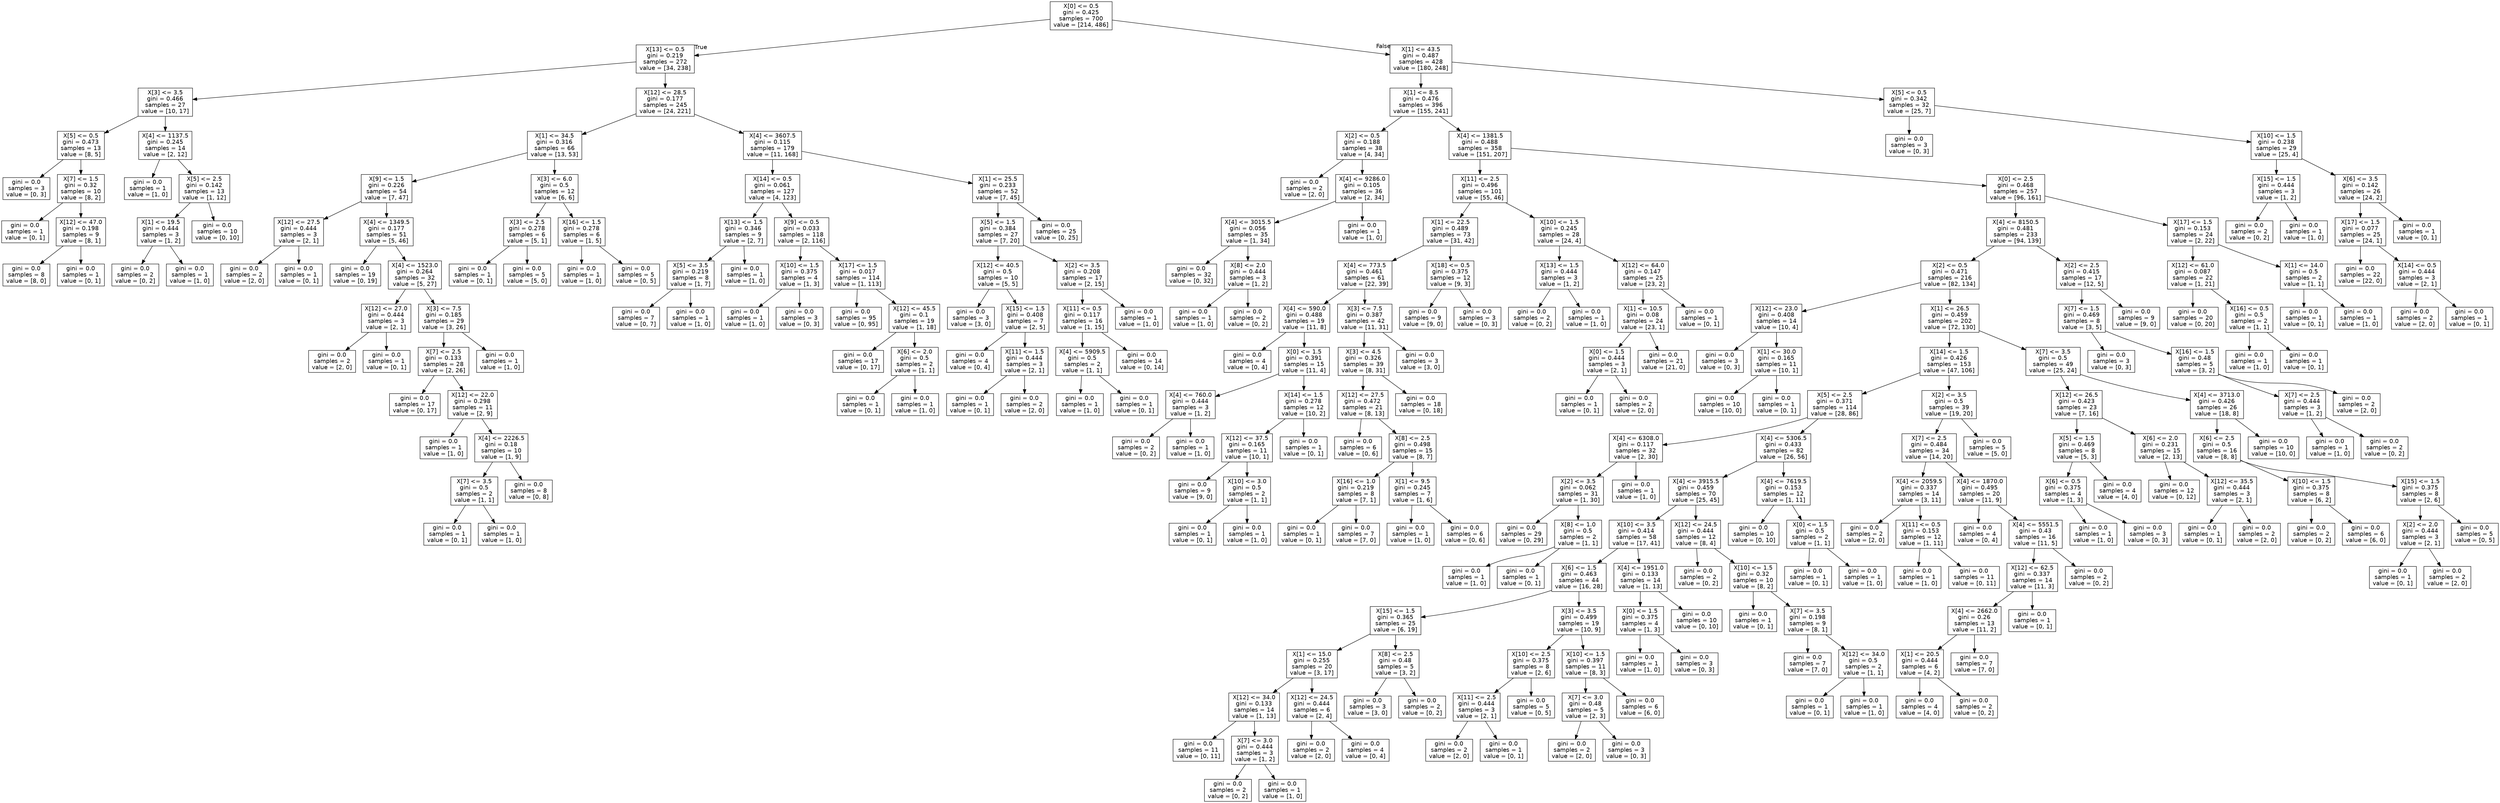 digraph Tree {
node [shape=box, fontname="helvetica"] ;
edge [fontname="helvetica"] ;
0 [label="X[0] <= 0.5\ngini = 0.425\nsamples = 700\nvalue = [214, 486]"] ;
1 [label="X[13] <= 0.5\ngini = 0.219\nsamples = 272\nvalue = [34, 238]"] ;
0 -> 1 [labeldistance=2.5, labelangle=45, headlabel="True"] ;
2 [label="X[3] <= 3.5\ngini = 0.466\nsamples = 27\nvalue = [10, 17]"] ;
1 -> 2 ;
3 [label="X[5] <= 0.5\ngini = 0.473\nsamples = 13\nvalue = [8, 5]"] ;
2 -> 3 ;
4 [label="gini = 0.0\nsamples = 3\nvalue = [0, 3]"] ;
3 -> 4 ;
5 [label="X[7] <= 1.5\ngini = 0.32\nsamples = 10\nvalue = [8, 2]"] ;
3 -> 5 ;
6 [label="gini = 0.0\nsamples = 1\nvalue = [0, 1]"] ;
5 -> 6 ;
7 [label="X[12] <= 47.0\ngini = 0.198\nsamples = 9\nvalue = [8, 1]"] ;
5 -> 7 ;
8 [label="gini = 0.0\nsamples = 8\nvalue = [8, 0]"] ;
7 -> 8 ;
9 [label="gini = 0.0\nsamples = 1\nvalue = [0, 1]"] ;
7 -> 9 ;
10 [label="X[4] <= 1137.5\ngini = 0.245\nsamples = 14\nvalue = [2, 12]"] ;
2 -> 10 ;
11 [label="gini = 0.0\nsamples = 1\nvalue = [1, 0]"] ;
10 -> 11 ;
12 [label="X[5] <= 2.5\ngini = 0.142\nsamples = 13\nvalue = [1, 12]"] ;
10 -> 12 ;
13 [label="X[1] <= 19.5\ngini = 0.444\nsamples = 3\nvalue = [1, 2]"] ;
12 -> 13 ;
14 [label="gini = 0.0\nsamples = 2\nvalue = [0, 2]"] ;
13 -> 14 ;
15 [label="gini = 0.0\nsamples = 1\nvalue = [1, 0]"] ;
13 -> 15 ;
16 [label="gini = 0.0\nsamples = 10\nvalue = [0, 10]"] ;
12 -> 16 ;
17 [label="X[12] <= 28.5\ngini = 0.177\nsamples = 245\nvalue = [24, 221]"] ;
1 -> 17 ;
18 [label="X[1] <= 34.5\ngini = 0.316\nsamples = 66\nvalue = [13, 53]"] ;
17 -> 18 ;
19 [label="X[9] <= 1.5\ngini = 0.226\nsamples = 54\nvalue = [7, 47]"] ;
18 -> 19 ;
20 [label="X[12] <= 27.5\ngini = 0.444\nsamples = 3\nvalue = [2, 1]"] ;
19 -> 20 ;
21 [label="gini = 0.0\nsamples = 2\nvalue = [2, 0]"] ;
20 -> 21 ;
22 [label="gini = 0.0\nsamples = 1\nvalue = [0, 1]"] ;
20 -> 22 ;
23 [label="X[4] <= 1349.5\ngini = 0.177\nsamples = 51\nvalue = [5, 46]"] ;
19 -> 23 ;
24 [label="gini = 0.0\nsamples = 19\nvalue = [0, 19]"] ;
23 -> 24 ;
25 [label="X[4] <= 1523.0\ngini = 0.264\nsamples = 32\nvalue = [5, 27]"] ;
23 -> 25 ;
26 [label="X[12] <= 27.0\ngini = 0.444\nsamples = 3\nvalue = [2, 1]"] ;
25 -> 26 ;
27 [label="gini = 0.0\nsamples = 2\nvalue = [2, 0]"] ;
26 -> 27 ;
28 [label="gini = 0.0\nsamples = 1\nvalue = [0, 1]"] ;
26 -> 28 ;
29 [label="X[3] <= 7.5\ngini = 0.185\nsamples = 29\nvalue = [3, 26]"] ;
25 -> 29 ;
30 [label="X[7] <= 2.5\ngini = 0.133\nsamples = 28\nvalue = [2, 26]"] ;
29 -> 30 ;
31 [label="gini = 0.0\nsamples = 17\nvalue = [0, 17]"] ;
30 -> 31 ;
32 [label="X[12] <= 22.0\ngini = 0.298\nsamples = 11\nvalue = [2, 9]"] ;
30 -> 32 ;
33 [label="gini = 0.0\nsamples = 1\nvalue = [1, 0]"] ;
32 -> 33 ;
34 [label="X[4] <= 2226.5\ngini = 0.18\nsamples = 10\nvalue = [1, 9]"] ;
32 -> 34 ;
35 [label="X[7] <= 3.5\ngini = 0.5\nsamples = 2\nvalue = [1, 1]"] ;
34 -> 35 ;
36 [label="gini = 0.0\nsamples = 1\nvalue = [0, 1]"] ;
35 -> 36 ;
37 [label="gini = 0.0\nsamples = 1\nvalue = [1, 0]"] ;
35 -> 37 ;
38 [label="gini = 0.0\nsamples = 8\nvalue = [0, 8]"] ;
34 -> 38 ;
39 [label="gini = 0.0\nsamples = 1\nvalue = [1, 0]"] ;
29 -> 39 ;
40 [label="X[3] <= 6.0\ngini = 0.5\nsamples = 12\nvalue = [6, 6]"] ;
18 -> 40 ;
41 [label="X[3] <= 2.5\ngini = 0.278\nsamples = 6\nvalue = [5, 1]"] ;
40 -> 41 ;
42 [label="gini = 0.0\nsamples = 1\nvalue = [0, 1]"] ;
41 -> 42 ;
43 [label="gini = 0.0\nsamples = 5\nvalue = [5, 0]"] ;
41 -> 43 ;
44 [label="X[16] <= 1.5\ngini = 0.278\nsamples = 6\nvalue = [1, 5]"] ;
40 -> 44 ;
45 [label="gini = 0.0\nsamples = 1\nvalue = [1, 0]"] ;
44 -> 45 ;
46 [label="gini = 0.0\nsamples = 5\nvalue = [0, 5]"] ;
44 -> 46 ;
47 [label="X[4] <= 3607.5\ngini = 0.115\nsamples = 179\nvalue = [11, 168]"] ;
17 -> 47 ;
48 [label="X[14] <= 0.5\ngini = 0.061\nsamples = 127\nvalue = [4, 123]"] ;
47 -> 48 ;
49 [label="X[13] <= 1.5\ngini = 0.346\nsamples = 9\nvalue = [2, 7]"] ;
48 -> 49 ;
50 [label="X[5] <= 3.5\ngini = 0.219\nsamples = 8\nvalue = [1, 7]"] ;
49 -> 50 ;
51 [label="gini = 0.0\nsamples = 7\nvalue = [0, 7]"] ;
50 -> 51 ;
52 [label="gini = 0.0\nsamples = 1\nvalue = [1, 0]"] ;
50 -> 52 ;
53 [label="gini = 0.0\nsamples = 1\nvalue = [1, 0]"] ;
49 -> 53 ;
54 [label="X[9] <= 0.5\ngini = 0.033\nsamples = 118\nvalue = [2, 116]"] ;
48 -> 54 ;
55 [label="X[10] <= 1.5\ngini = 0.375\nsamples = 4\nvalue = [1, 3]"] ;
54 -> 55 ;
56 [label="gini = 0.0\nsamples = 1\nvalue = [1, 0]"] ;
55 -> 56 ;
57 [label="gini = 0.0\nsamples = 3\nvalue = [0, 3]"] ;
55 -> 57 ;
58 [label="X[17] <= 1.5\ngini = 0.017\nsamples = 114\nvalue = [1, 113]"] ;
54 -> 58 ;
59 [label="gini = 0.0\nsamples = 95\nvalue = [0, 95]"] ;
58 -> 59 ;
60 [label="X[12] <= 45.5\ngini = 0.1\nsamples = 19\nvalue = [1, 18]"] ;
58 -> 60 ;
61 [label="gini = 0.0\nsamples = 17\nvalue = [0, 17]"] ;
60 -> 61 ;
62 [label="X[6] <= 2.0\ngini = 0.5\nsamples = 2\nvalue = [1, 1]"] ;
60 -> 62 ;
63 [label="gini = 0.0\nsamples = 1\nvalue = [0, 1]"] ;
62 -> 63 ;
64 [label="gini = 0.0\nsamples = 1\nvalue = [1, 0]"] ;
62 -> 64 ;
65 [label="X[1] <= 25.5\ngini = 0.233\nsamples = 52\nvalue = [7, 45]"] ;
47 -> 65 ;
66 [label="X[5] <= 1.5\ngini = 0.384\nsamples = 27\nvalue = [7, 20]"] ;
65 -> 66 ;
67 [label="X[12] <= 40.5\ngini = 0.5\nsamples = 10\nvalue = [5, 5]"] ;
66 -> 67 ;
68 [label="gini = 0.0\nsamples = 3\nvalue = [3, 0]"] ;
67 -> 68 ;
69 [label="X[15] <= 1.5\ngini = 0.408\nsamples = 7\nvalue = [2, 5]"] ;
67 -> 69 ;
70 [label="gini = 0.0\nsamples = 4\nvalue = [0, 4]"] ;
69 -> 70 ;
71 [label="X[11] <= 1.5\ngini = 0.444\nsamples = 3\nvalue = [2, 1]"] ;
69 -> 71 ;
72 [label="gini = 0.0\nsamples = 1\nvalue = [0, 1]"] ;
71 -> 72 ;
73 [label="gini = 0.0\nsamples = 2\nvalue = [2, 0]"] ;
71 -> 73 ;
74 [label="X[2] <= 3.5\ngini = 0.208\nsamples = 17\nvalue = [2, 15]"] ;
66 -> 74 ;
75 [label="X[11] <= 0.5\ngini = 0.117\nsamples = 16\nvalue = [1, 15]"] ;
74 -> 75 ;
76 [label="X[4] <= 5909.5\ngini = 0.5\nsamples = 2\nvalue = [1, 1]"] ;
75 -> 76 ;
77 [label="gini = 0.0\nsamples = 1\nvalue = [1, 0]"] ;
76 -> 77 ;
78 [label="gini = 0.0\nsamples = 1\nvalue = [0, 1]"] ;
76 -> 78 ;
79 [label="gini = 0.0\nsamples = 14\nvalue = [0, 14]"] ;
75 -> 79 ;
80 [label="gini = 0.0\nsamples = 1\nvalue = [1, 0]"] ;
74 -> 80 ;
81 [label="gini = 0.0\nsamples = 25\nvalue = [0, 25]"] ;
65 -> 81 ;
82 [label="X[1] <= 43.5\ngini = 0.487\nsamples = 428\nvalue = [180, 248]"] ;
0 -> 82 [labeldistance=2.5, labelangle=-45, headlabel="False"] ;
83 [label="X[1] <= 8.5\ngini = 0.476\nsamples = 396\nvalue = [155, 241]"] ;
82 -> 83 ;
84 [label="X[2] <= 0.5\ngini = 0.188\nsamples = 38\nvalue = [4, 34]"] ;
83 -> 84 ;
85 [label="gini = 0.0\nsamples = 2\nvalue = [2, 0]"] ;
84 -> 85 ;
86 [label="X[4] <= 9286.0\ngini = 0.105\nsamples = 36\nvalue = [2, 34]"] ;
84 -> 86 ;
87 [label="X[4] <= 3015.5\ngini = 0.056\nsamples = 35\nvalue = [1, 34]"] ;
86 -> 87 ;
88 [label="gini = 0.0\nsamples = 32\nvalue = [0, 32]"] ;
87 -> 88 ;
89 [label="X[8] <= 2.0\ngini = 0.444\nsamples = 3\nvalue = [1, 2]"] ;
87 -> 89 ;
90 [label="gini = 0.0\nsamples = 1\nvalue = [1, 0]"] ;
89 -> 90 ;
91 [label="gini = 0.0\nsamples = 2\nvalue = [0, 2]"] ;
89 -> 91 ;
92 [label="gini = 0.0\nsamples = 1\nvalue = [1, 0]"] ;
86 -> 92 ;
93 [label="X[4] <= 1381.5\ngini = 0.488\nsamples = 358\nvalue = [151, 207]"] ;
83 -> 93 ;
94 [label="X[11] <= 2.5\ngini = 0.496\nsamples = 101\nvalue = [55, 46]"] ;
93 -> 94 ;
95 [label="X[1] <= 22.5\ngini = 0.489\nsamples = 73\nvalue = [31, 42]"] ;
94 -> 95 ;
96 [label="X[4] <= 773.5\ngini = 0.461\nsamples = 61\nvalue = [22, 39]"] ;
95 -> 96 ;
97 [label="X[4] <= 590.0\ngini = 0.488\nsamples = 19\nvalue = [11, 8]"] ;
96 -> 97 ;
98 [label="gini = 0.0\nsamples = 4\nvalue = [0, 4]"] ;
97 -> 98 ;
99 [label="X[0] <= 1.5\ngini = 0.391\nsamples = 15\nvalue = [11, 4]"] ;
97 -> 99 ;
100 [label="X[4] <= 760.0\ngini = 0.444\nsamples = 3\nvalue = [1, 2]"] ;
99 -> 100 ;
101 [label="gini = 0.0\nsamples = 2\nvalue = [0, 2]"] ;
100 -> 101 ;
102 [label="gini = 0.0\nsamples = 1\nvalue = [1, 0]"] ;
100 -> 102 ;
103 [label="X[14] <= 1.5\ngini = 0.278\nsamples = 12\nvalue = [10, 2]"] ;
99 -> 103 ;
104 [label="X[12] <= 37.5\ngini = 0.165\nsamples = 11\nvalue = [10, 1]"] ;
103 -> 104 ;
105 [label="gini = 0.0\nsamples = 9\nvalue = [9, 0]"] ;
104 -> 105 ;
106 [label="X[10] <= 3.0\ngini = 0.5\nsamples = 2\nvalue = [1, 1]"] ;
104 -> 106 ;
107 [label="gini = 0.0\nsamples = 1\nvalue = [0, 1]"] ;
106 -> 107 ;
108 [label="gini = 0.0\nsamples = 1\nvalue = [1, 0]"] ;
106 -> 108 ;
109 [label="gini = 0.0\nsamples = 1\nvalue = [0, 1]"] ;
103 -> 109 ;
110 [label="X[3] <= 7.5\ngini = 0.387\nsamples = 42\nvalue = [11, 31]"] ;
96 -> 110 ;
111 [label="X[3] <= 4.5\ngini = 0.326\nsamples = 39\nvalue = [8, 31]"] ;
110 -> 111 ;
112 [label="X[12] <= 27.5\ngini = 0.472\nsamples = 21\nvalue = [8, 13]"] ;
111 -> 112 ;
113 [label="gini = 0.0\nsamples = 6\nvalue = [0, 6]"] ;
112 -> 113 ;
114 [label="X[8] <= 2.5\ngini = 0.498\nsamples = 15\nvalue = [8, 7]"] ;
112 -> 114 ;
115 [label="X[16] <= 1.0\ngini = 0.219\nsamples = 8\nvalue = [7, 1]"] ;
114 -> 115 ;
116 [label="gini = 0.0\nsamples = 1\nvalue = [0, 1]"] ;
115 -> 116 ;
117 [label="gini = 0.0\nsamples = 7\nvalue = [7, 0]"] ;
115 -> 117 ;
118 [label="X[1] <= 9.5\ngini = 0.245\nsamples = 7\nvalue = [1, 6]"] ;
114 -> 118 ;
119 [label="gini = 0.0\nsamples = 1\nvalue = [1, 0]"] ;
118 -> 119 ;
120 [label="gini = 0.0\nsamples = 6\nvalue = [0, 6]"] ;
118 -> 120 ;
121 [label="gini = 0.0\nsamples = 18\nvalue = [0, 18]"] ;
111 -> 121 ;
122 [label="gini = 0.0\nsamples = 3\nvalue = [3, 0]"] ;
110 -> 122 ;
123 [label="X[18] <= 0.5\ngini = 0.375\nsamples = 12\nvalue = [9, 3]"] ;
95 -> 123 ;
124 [label="gini = 0.0\nsamples = 9\nvalue = [9, 0]"] ;
123 -> 124 ;
125 [label="gini = 0.0\nsamples = 3\nvalue = [0, 3]"] ;
123 -> 125 ;
126 [label="X[10] <= 1.5\ngini = 0.245\nsamples = 28\nvalue = [24, 4]"] ;
94 -> 126 ;
127 [label="X[13] <= 1.5\ngini = 0.444\nsamples = 3\nvalue = [1, 2]"] ;
126 -> 127 ;
128 [label="gini = 0.0\nsamples = 2\nvalue = [0, 2]"] ;
127 -> 128 ;
129 [label="gini = 0.0\nsamples = 1\nvalue = [1, 0]"] ;
127 -> 129 ;
130 [label="X[12] <= 64.0\ngini = 0.147\nsamples = 25\nvalue = [23, 2]"] ;
126 -> 130 ;
131 [label="X[1] <= 10.5\ngini = 0.08\nsamples = 24\nvalue = [23, 1]"] ;
130 -> 131 ;
132 [label="X[0] <= 1.5\ngini = 0.444\nsamples = 3\nvalue = [2, 1]"] ;
131 -> 132 ;
133 [label="gini = 0.0\nsamples = 1\nvalue = [0, 1]"] ;
132 -> 133 ;
134 [label="gini = 0.0\nsamples = 2\nvalue = [2, 0]"] ;
132 -> 134 ;
135 [label="gini = 0.0\nsamples = 21\nvalue = [21, 0]"] ;
131 -> 135 ;
136 [label="gini = 0.0\nsamples = 1\nvalue = [0, 1]"] ;
130 -> 136 ;
137 [label="X[0] <= 2.5\ngini = 0.468\nsamples = 257\nvalue = [96, 161]"] ;
93 -> 137 ;
138 [label="X[4] <= 8150.5\ngini = 0.481\nsamples = 233\nvalue = [94, 139]"] ;
137 -> 138 ;
139 [label="X[2] <= 0.5\ngini = 0.471\nsamples = 216\nvalue = [82, 134]"] ;
138 -> 139 ;
140 [label="X[12] <= 23.0\ngini = 0.408\nsamples = 14\nvalue = [10, 4]"] ;
139 -> 140 ;
141 [label="gini = 0.0\nsamples = 3\nvalue = [0, 3]"] ;
140 -> 141 ;
142 [label="X[1] <= 30.0\ngini = 0.165\nsamples = 11\nvalue = [10, 1]"] ;
140 -> 142 ;
143 [label="gini = 0.0\nsamples = 10\nvalue = [10, 0]"] ;
142 -> 143 ;
144 [label="gini = 0.0\nsamples = 1\nvalue = [0, 1]"] ;
142 -> 144 ;
145 [label="X[1] <= 26.5\ngini = 0.459\nsamples = 202\nvalue = [72, 130]"] ;
139 -> 145 ;
146 [label="X[14] <= 1.5\ngini = 0.426\nsamples = 153\nvalue = [47, 106]"] ;
145 -> 146 ;
147 [label="X[5] <= 2.5\ngini = 0.371\nsamples = 114\nvalue = [28, 86]"] ;
146 -> 147 ;
148 [label="X[4] <= 6308.0\ngini = 0.117\nsamples = 32\nvalue = [2, 30]"] ;
147 -> 148 ;
149 [label="X[2] <= 3.5\ngini = 0.062\nsamples = 31\nvalue = [1, 30]"] ;
148 -> 149 ;
150 [label="gini = 0.0\nsamples = 29\nvalue = [0, 29]"] ;
149 -> 150 ;
151 [label="X[8] <= 1.0\ngini = 0.5\nsamples = 2\nvalue = [1, 1]"] ;
149 -> 151 ;
152 [label="gini = 0.0\nsamples = 1\nvalue = [1, 0]"] ;
151 -> 152 ;
153 [label="gini = 0.0\nsamples = 1\nvalue = [0, 1]"] ;
151 -> 153 ;
154 [label="gini = 0.0\nsamples = 1\nvalue = [1, 0]"] ;
148 -> 154 ;
155 [label="X[4] <= 5306.5\ngini = 0.433\nsamples = 82\nvalue = [26, 56]"] ;
147 -> 155 ;
156 [label="X[4] <= 3915.5\ngini = 0.459\nsamples = 70\nvalue = [25, 45]"] ;
155 -> 156 ;
157 [label="X[10] <= 3.5\ngini = 0.414\nsamples = 58\nvalue = [17, 41]"] ;
156 -> 157 ;
158 [label="X[6] <= 1.5\ngini = 0.463\nsamples = 44\nvalue = [16, 28]"] ;
157 -> 158 ;
159 [label="X[15] <= 1.5\ngini = 0.365\nsamples = 25\nvalue = [6, 19]"] ;
158 -> 159 ;
160 [label="X[1] <= 15.0\ngini = 0.255\nsamples = 20\nvalue = [3, 17]"] ;
159 -> 160 ;
161 [label="X[12] <= 34.0\ngini = 0.133\nsamples = 14\nvalue = [1, 13]"] ;
160 -> 161 ;
162 [label="gini = 0.0\nsamples = 11\nvalue = [0, 11]"] ;
161 -> 162 ;
163 [label="X[7] <= 3.0\ngini = 0.444\nsamples = 3\nvalue = [1, 2]"] ;
161 -> 163 ;
164 [label="gini = 0.0\nsamples = 2\nvalue = [0, 2]"] ;
163 -> 164 ;
165 [label="gini = 0.0\nsamples = 1\nvalue = [1, 0]"] ;
163 -> 165 ;
166 [label="X[12] <= 24.5\ngini = 0.444\nsamples = 6\nvalue = [2, 4]"] ;
160 -> 166 ;
167 [label="gini = 0.0\nsamples = 2\nvalue = [2, 0]"] ;
166 -> 167 ;
168 [label="gini = 0.0\nsamples = 4\nvalue = [0, 4]"] ;
166 -> 168 ;
169 [label="X[8] <= 2.5\ngini = 0.48\nsamples = 5\nvalue = [3, 2]"] ;
159 -> 169 ;
170 [label="gini = 0.0\nsamples = 3\nvalue = [3, 0]"] ;
169 -> 170 ;
171 [label="gini = 0.0\nsamples = 2\nvalue = [0, 2]"] ;
169 -> 171 ;
172 [label="X[3] <= 3.5\ngini = 0.499\nsamples = 19\nvalue = [10, 9]"] ;
158 -> 172 ;
173 [label="X[10] <= 2.5\ngini = 0.375\nsamples = 8\nvalue = [2, 6]"] ;
172 -> 173 ;
174 [label="X[11] <= 2.5\ngini = 0.444\nsamples = 3\nvalue = [2, 1]"] ;
173 -> 174 ;
175 [label="gini = 0.0\nsamples = 2\nvalue = [2, 0]"] ;
174 -> 175 ;
176 [label="gini = 0.0\nsamples = 1\nvalue = [0, 1]"] ;
174 -> 176 ;
177 [label="gini = 0.0\nsamples = 5\nvalue = [0, 5]"] ;
173 -> 177 ;
178 [label="X[10] <= 1.5\ngini = 0.397\nsamples = 11\nvalue = [8, 3]"] ;
172 -> 178 ;
179 [label="X[7] <= 3.0\ngini = 0.48\nsamples = 5\nvalue = [2, 3]"] ;
178 -> 179 ;
180 [label="gini = 0.0\nsamples = 2\nvalue = [2, 0]"] ;
179 -> 180 ;
181 [label="gini = 0.0\nsamples = 3\nvalue = [0, 3]"] ;
179 -> 181 ;
182 [label="gini = 0.0\nsamples = 6\nvalue = [6, 0]"] ;
178 -> 182 ;
183 [label="X[4] <= 1951.0\ngini = 0.133\nsamples = 14\nvalue = [1, 13]"] ;
157 -> 183 ;
184 [label="X[0] <= 1.5\ngini = 0.375\nsamples = 4\nvalue = [1, 3]"] ;
183 -> 184 ;
185 [label="gini = 0.0\nsamples = 1\nvalue = [1, 0]"] ;
184 -> 185 ;
186 [label="gini = 0.0\nsamples = 3\nvalue = [0, 3]"] ;
184 -> 186 ;
187 [label="gini = 0.0\nsamples = 10\nvalue = [0, 10]"] ;
183 -> 187 ;
188 [label="X[12] <= 24.5\ngini = 0.444\nsamples = 12\nvalue = [8, 4]"] ;
156 -> 188 ;
189 [label="gini = 0.0\nsamples = 2\nvalue = [0, 2]"] ;
188 -> 189 ;
190 [label="X[10] <= 1.5\ngini = 0.32\nsamples = 10\nvalue = [8, 2]"] ;
188 -> 190 ;
191 [label="gini = 0.0\nsamples = 1\nvalue = [0, 1]"] ;
190 -> 191 ;
192 [label="X[7] <= 3.5\ngini = 0.198\nsamples = 9\nvalue = [8, 1]"] ;
190 -> 192 ;
193 [label="gini = 0.0\nsamples = 7\nvalue = [7, 0]"] ;
192 -> 193 ;
194 [label="X[12] <= 34.0\ngini = 0.5\nsamples = 2\nvalue = [1, 1]"] ;
192 -> 194 ;
195 [label="gini = 0.0\nsamples = 1\nvalue = [0, 1]"] ;
194 -> 195 ;
196 [label="gini = 0.0\nsamples = 1\nvalue = [1, 0]"] ;
194 -> 196 ;
197 [label="X[4] <= 7619.5\ngini = 0.153\nsamples = 12\nvalue = [1, 11]"] ;
155 -> 197 ;
198 [label="gini = 0.0\nsamples = 10\nvalue = [0, 10]"] ;
197 -> 198 ;
199 [label="X[0] <= 1.5\ngini = 0.5\nsamples = 2\nvalue = [1, 1]"] ;
197 -> 199 ;
200 [label="gini = 0.0\nsamples = 1\nvalue = [0, 1]"] ;
199 -> 200 ;
201 [label="gini = 0.0\nsamples = 1\nvalue = [1, 0]"] ;
199 -> 201 ;
202 [label="X[2] <= 3.5\ngini = 0.5\nsamples = 39\nvalue = [19, 20]"] ;
146 -> 202 ;
203 [label="X[7] <= 2.5\ngini = 0.484\nsamples = 34\nvalue = [14, 20]"] ;
202 -> 203 ;
204 [label="X[4] <= 2059.5\ngini = 0.337\nsamples = 14\nvalue = [3, 11]"] ;
203 -> 204 ;
205 [label="gini = 0.0\nsamples = 2\nvalue = [2, 0]"] ;
204 -> 205 ;
206 [label="X[11] <= 0.5\ngini = 0.153\nsamples = 12\nvalue = [1, 11]"] ;
204 -> 206 ;
207 [label="gini = 0.0\nsamples = 1\nvalue = [1, 0]"] ;
206 -> 207 ;
208 [label="gini = 0.0\nsamples = 11\nvalue = [0, 11]"] ;
206 -> 208 ;
209 [label="X[4] <= 1870.0\ngini = 0.495\nsamples = 20\nvalue = [11, 9]"] ;
203 -> 209 ;
210 [label="gini = 0.0\nsamples = 4\nvalue = [0, 4]"] ;
209 -> 210 ;
211 [label="X[4] <= 5551.5\ngini = 0.43\nsamples = 16\nvalue = [11, 5]"] ;
209 -> 211 ;
212 [label="X[12] <= 62.5\ngini = 0.337\nsamples = 14\nvalue = [11, 3]"] ;
211 -> 212 ;
213 [label="X[4] <= 2662.0\ngini = 0.26\nsamples = 13\nvalue = [11, 2]"] ;
212 -> 213 ;
214 [label="X[1] <= 20.5\ngini = 0.444\nsamples = 6\nvalue = [4, 2]"] ;
213 -> 214 ;
215 [label="gini = 0.0\nsamples = 4\nvalue = [4, 0]"] ;
214 -> 215 ;
216 [label="gini = 0.0\nsamples = 2\nvalue = [0, 2]"] ;
214 -> 216 ;
217 [label="gini = 0.0\nsamples = 7\nvalue = [7, 0]"] ;
213 -> 217 ;
218 [label="gini = 0.0\nsamples = 1\nvalue = [0, 1]"] ;
212 -> 218 ;
219 [label="gini = 0.0\nsamples = 2\nvalue = [0, 2]"] ;
211 -> 219 ;
220 [label="gini = 0.0\nsamples = 5\nvalue = [5, 0]"] ;
202 -> 220 ;
221 [label="X[7] <= 3.5\ngini = 0.5\nsamples = 49\nvalue = [25, 24]"] ;
145 -> 221 ;
222 [label="X[12] <= 26.5\ngini = 0.423\nsamples = 23\nvalue = [7, 16]"] ;
221 -> 222 ;
223 [label="X[5] <= 1.5\ngini = 0.469\nsamples = 8\nvalue = [5, 3]"] ;
222 -> 223 ;
224 [label="X[6] <= 0.5\ngini = 0.375\nsamples = 4\nvalue = [1, 3]"] ;
223 -> 224 ;
225 [label="gini = 0.0\nsamples = 1\nvalue = [1, 0]"] ;
224 -> 225 ;
226 [label="gini = 0.0\nsamples = 3\nvalue = [0, 3]"] ;
224 -> 226 ;
227 [label="gini = 0.0\nsamples = 4\nvalue = [4, 0]"] ;
223 -> 227 ;
228 [label="X[6] <= 2.0\ngini = 0.231\nsamples = 15\nvalue = [2, 13]"] ;
222 -> 228 ;
229 [label="gini = 0.0\nsamples = 12\nvalue = [0, 12]"] ;
228 -> 229 ;
230 [label="X[12] <= 35.5\ngini = 0.444\nsamples = 3\nvalue = [2, 1]"] ;
228 -> 230 ;
231 [label="gini = 0.0\nsamples = 1\nvalue = [0, 1]"] ;
230 -> 231 ;
232 [label="gini = 0.0\nsamples = 2\nvalue = [2, 0]"] ;
230 -> 232 ;
233 [label="X[4] <= 3713.0\ngini = 0.426\nsamples = 26\nvalue = [18, 8]"] ;
221 -> 233 ;
234 [label="X[6] <= 2.5\ngini = 0.5\nsamples = 16\nvalue = [8, 8]"] ;
233 -> 234 ;
235 [label="X[10] <= 1.5\ngini = 0.375\nsamples = 8\nvalue = [6, 2]"] ;
234 -> 235 ;
236 [label="gini = 0.0\nsamples = 2\nvalue = [0, 2]"] ;
235 -> 236 ;
237 [label="gini = 0.0\nsamples = 6\nvalue = [6, 0]"] ;
235 -> 237 ;
238 [label="X[15] <= 1.5\ngini = 0.375\nsamples = 8\nvalue = [2, 6]"] ;
234 -> 238 ;
239 [label="X[2] <= 2.0\ngini = 0.444\nsamples = 3\nvalue = [2, 1]"] ;
238 -> 239 ;
240 [label="gini = 0.0\nsamples = 1\nvalue = [0, 1]"] ;
239 -> 240 ;
241 [label="gini = 0.0\nsamples = 2\nvalue = [2, 0]"] ;
239 -> 241 ;
242 [label="gini = 0.0\nsamples = 5\nvalue = [0, 5]"] ;
238 -> 242 ;
243 [label="gini = 0.0\nsamples = 10\nvalue = [10, 0]"] ;
233 -> 243 ;
244 [label="X[2] <= 2.5\ngini = 0.415\nsamples = 17\nvalue = [12, 5]"] ;
138 -> 244 ;
245 [label="X[7] <= 1.5\ngini = 0.469\nsamples = 8\nvalue = [3, 5]"] ;
244 -> 245 ;
246 [label="gini = 0.0\nsamples = 3\nvalue = [0, 3]"] ;
245 -> 246 ;
247 [label="X[16] <= 1.5\ngini = 0.48\nsamples = 5\nvalue = [3, 2]"] ;
245 -> 247 ;
248 [label="X[7] <= 2.5\ngini = 0.444\nsamples = 3\nvalue = [1, 2]"] ;
247 -> 248 ;
249 [label="gini = 0.0\nsamples = 1\nvalue = [1, 0]"] ;
248 -> 249 ;
250 [label="gini = 0.0\nsamples = 2\nvalue = [0, 2]"] ;
248 -> 250 ;
251 [label="gini = 0.0\nsamples = 2\nvalue = [2, 0]"] ;
247 -> 251 ;
252 [label="gini = 0.0\nsamples = 9\nvalue = [9, 0]"] ;
244 -> 252 ;
253 [label="X[17] <= 1.5\ngini = 0.153\nsamples = 24\nvalue = [2, 22]"] ;
137 -> 253 ;
254 [label="X[12] <= 61.0\ngini = 0.087\nsamples = 22\nvalue = [1, 21]"] ;
253 -> 254 ;
255 [label="gini = 0.0\nsamples = 20\nvalue = [0, 20]"] ;
254 -> 255 ;
256 [label="X[16] <= 0.5\ngini = 0.5\nsamples = 2\nvalue = [1, 1]"] ;
254 -> 256 ;
257 [label="gini = 0.0\nsamples = 1\nvalue = [1, 0]"] ;
256 -> 257 ;
258 [label="gini = 0.0\nsamples = 1\nvalue = [0, 1]"] ;
256 -> 258 ;
259 [label="X[1] <= 14.0\ngini = 0.5\nsamples = 2\nvalue = [1, 1]"] ;
253 -> 259 ;
260 [label="gini = 0.0\nsamples = 1\nvalue = [0, 1]"] ;
259 -> 260 ;
261 [label="gini = 0.0\nsamples = 1\nvalue = [1, 0]"] ;
259 -> 261 ;
262 [label="X[5] <= 0.5\ngini = 0.342\nsamples = 32\nvalue = [25, 7]"] ;
82 -> 262 ;
263 [label="gini = 0.0\nsamples = 3\nvalue = [0, 3]"] ;
262 -> 263 ;
264 [label="X[10] <= 1.5\ngini = 0.238\nsamples = 29\nvalue = [25, 4]"] ;
262 -> 264 ;
265 [label="X[15] <= 1.5\ngini = 0.444\nsamples = 3\nvalue = [1, 2]"] ;
264 -> 265 ;
266 [label="gini = 0.0\nsamples = 2\nvalue = [0, 2]"] ;
265 -> 266 ;
267 [label="gini = 0.0\nsamples = 1\nvalue = [1, 0]"] ;
265 -> 267 ;
268 [label="X[6] <= 3.5\ngini = 0.142\nsamples = 26\nvalue = [24, 2]"] ;
264 -> 268 ;
269 [label="X[17] <= 1.5\ngini = 0.077\nsamples = 25\nvalue = [24, 1]"] ;
268 -> 269 ;
270 [label="gini = 0.0\nsamples = 22\nvalue = [22, 0]"] ;
269 -> 270 ;
271 [label="X[14] <= 0.5\ngini = 0.444\nsamples = 3\nvalue = [2, 1]"] ;
269 -> 271 ;
272 [label="gini = 0.0\nsamples = 2\nvalue = [2, 0]"] ;
271 -> 272 ;
273 [label="gini = 0.0\nsamples = 1\nvalue = [0, 1]"] ;
271 -> 273 ;
274 [label="gini = 0.0\nsamples = 1\nvalue = [0, 1]"] ;
268 -> 274 ;
}